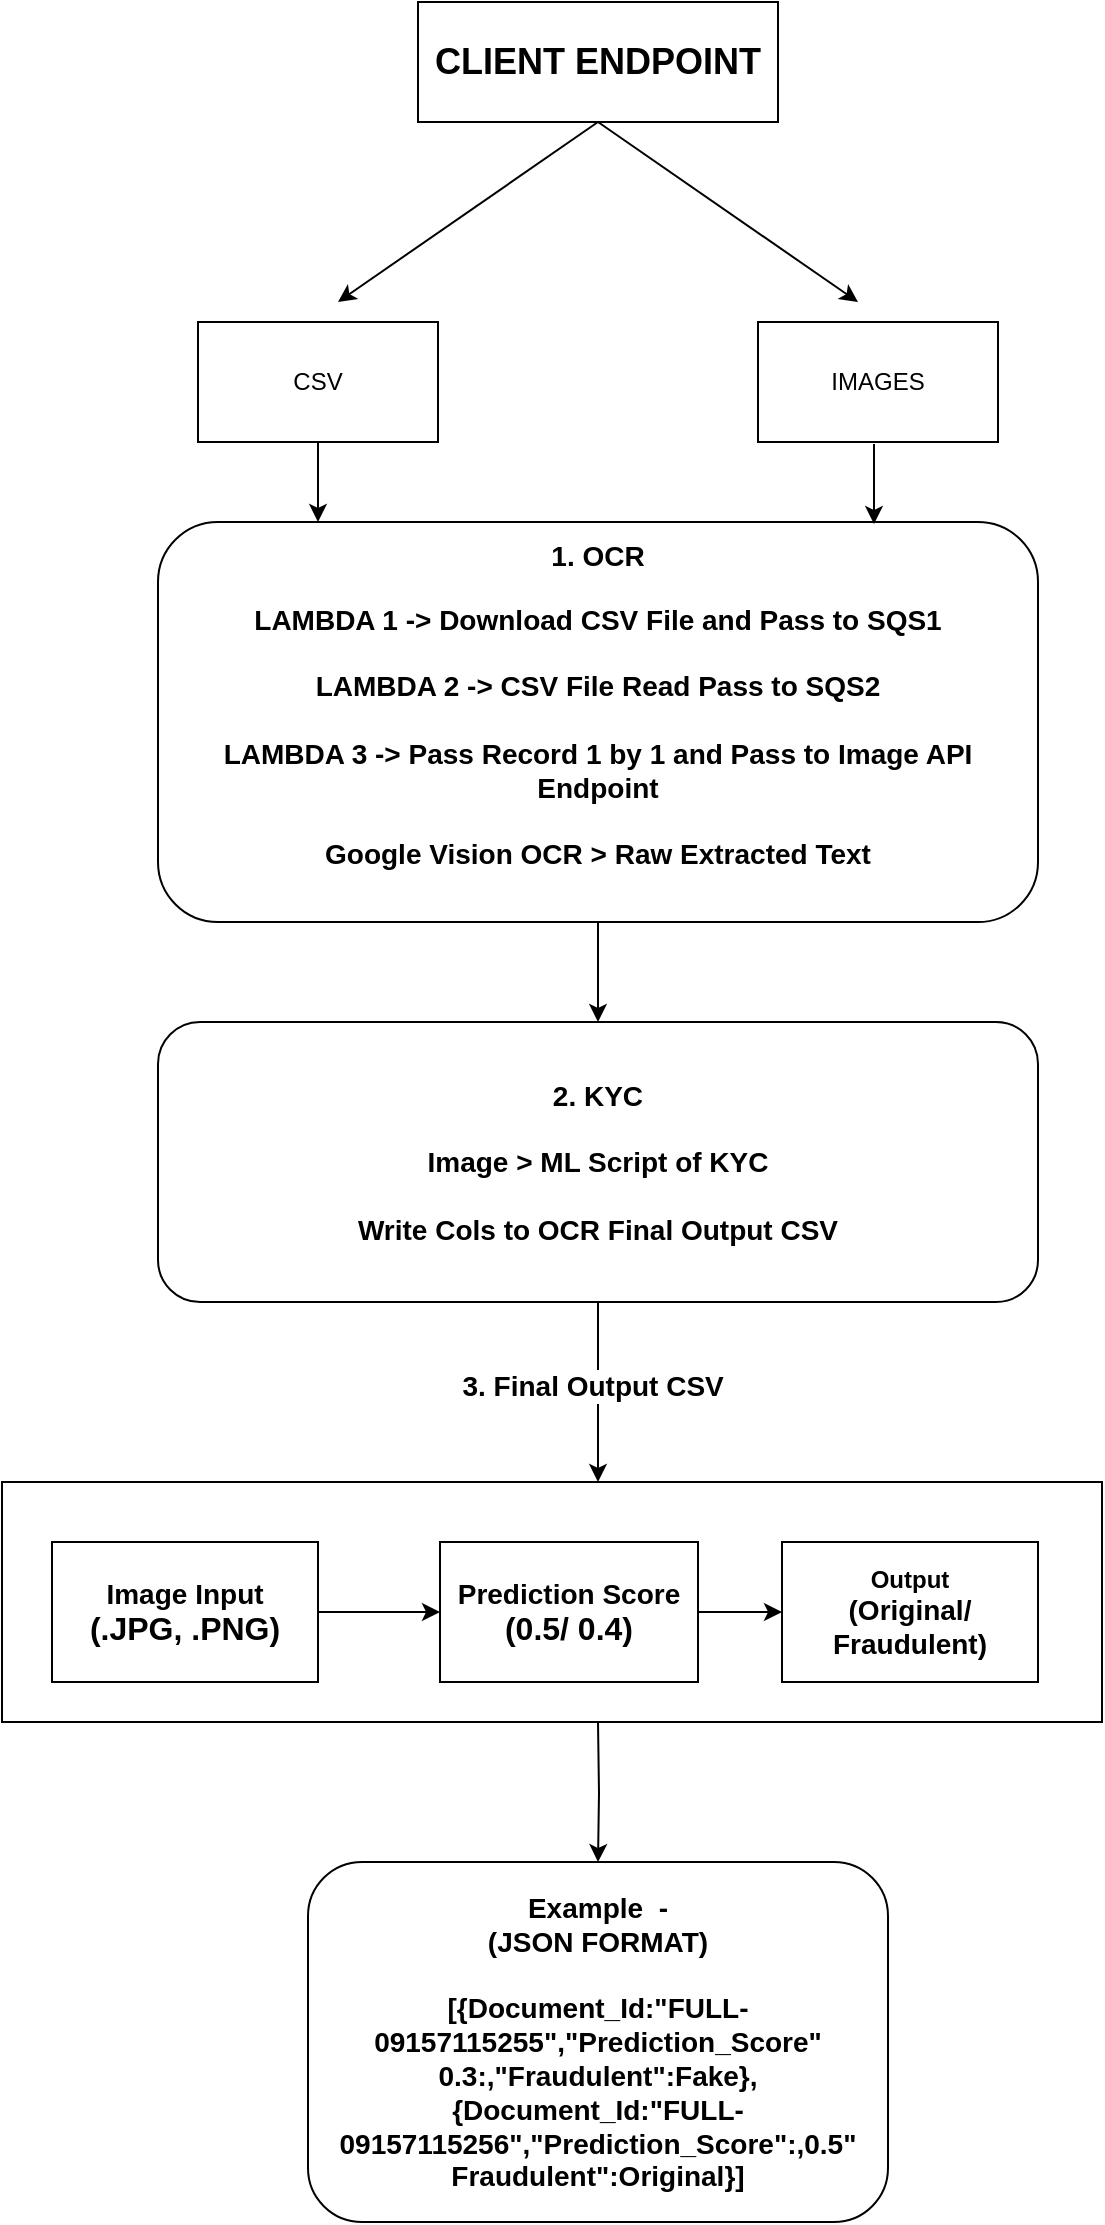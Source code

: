 <mxfile version="22.0.4" type="github">
  <diagram name="Page-1" id="dDQskJX8iZ86jDSLjyaD">
    <mxGraphModel dx="1434" dy="771" grid="1" gridSize="10" guides="1" tooltips="1" connect="1" arrows="1" fold="1" page="1" pageScale="1" pageWidth="827" pageHeight="1169" math="0" shadow="0">
      <root>
        <mxCell id="0" />
        <mxCell id="1" parent="0" />
        <mxCell id="NrULgkx6WS_fLRlhGDGL-13" value="" style="edgeStyle=orthogonalEdgeStyle;rounded=0;orthogonalLoop=1;jettySize=auto;html=1;" edge="1" parent="1" target="ShjVHFg7I0nuSI6PbSU3-16">
          <mxGeometry relative="1" as="geometry">
            <mxPoint x="400" y="880" as="sourcePoint" />
          </mxGeometry>
        </mxCell>
        <mxCell id="NrULgkx6WS_fLRlhGDGL-4" value="" style="rounded=0;whiteSpace=wrap;html=1;" vertex="1" parent="1">
          <mxGeometry x="102" y="760" width="550" height="120" as="geometry" />
        </mxCell>
        <mxCell id="YkBQX1AhAxlliPI_g7u4-1" value="&lt;h2&gt;CLIENT ENDPOINT&lt;/h2&gt;" style="rounded=0;whiteSpace=wrap;html=1;" parent="1" vertex="1">
          <mxGeometry x="310" y="20" width="180" height="60" as="geometry" />
        </mxCell>
        <mxCell id="YkBQX1AhAxlliPI_g7u4-2" value="" style="endArrow=classic;html=1;rounded=0;" parent="1" edge="1">
          <mxGeometry width="50" height="50" relative="1" as="geometry">
            <mxPoint x="400" y="80" as="sourcePoint" />
            <mxPoint x="270" y="170" as="targetPoint" />
          </mxGeometry>
        </mxCell>
        <mxCell id="YkBQX1AhAxlliPI_g7u4-4" value="" style="endArrow=classic;html=1;rounded=0;" parent="1" edge="1">
          <mxGeometry width="50" height="50" relative="1" as="geometry">
            <mxPoint x="400" y="80" as="sourcePoint" />
            <mxPoint x="530" y="170" as="targetPoint" />
          </mxGeometry>
        </mxCell>
        <mxCell id="ShjVHFg7I0nuSI6PbSU3-3" value="" style="edgeStyle=orthogonalEdgeStyle;rounded=0;orthogonalLoop=1;jettySize=auto;html=1;" parent="1" source="YkBQX1AhAxlliPI_g7u4-5" target="YkBQX1AhAxlliPI_g7u4-7" edge="1">
          <mxGeometry relative="1" as="geometry">
            <Array as="points">
              <mxPoint x="260" y="270" />
              <mxPoint x="260" y="270" />
            </Array>
          </mxGeometry>
        </mxCell>
        <mxCell id="YkBQX1AhAxlliPI_g7u4-5" value="CSV" style="rounded=0;whiteSpace=wrap;html=1;" parent="1" vertex="1">
          <mxGeometry x="200" y="180" width="120" height="60" as="geometry" />
        </mxCell>
        <mxCell id="YkBQX1AhAxlliPI_g7u4-6" value="IMAGES" style="rounded=0;whiteSpace=wrap;html=1;" parent="1" vertex="1">
          <mxGeometry x="480" y="180" width="120" height="60" as="geometry" />
        </mxCell>
        <mxCell id="RAYIBQayaERiTXWd_CFH-1" value="" style="edgeStyle=orthogonalEdgeStyle;rounded=0;orthogonalLoop=1;jettySize=auto;html=1;" parent="1" source="YkBQX1AhAxlliPI_g7u4-7" target="Iak-pNIgSSD7GhCGVcWT-4" edge="1">
          <mxGeometry relative="1" as="geometry" />
        </mxCell>
        <mxCell id="YkBQX1AhAxlliPI_g7u4-7" value="&lt;font style=&quot;&quot;&gt;&lt;b style=&quot;font-size: 14px;&quot;&gt;1. OCR&lt;br&gt;&lt;/b&gt;&lt;br&gt;&lt;b&gt;&lt;font style=&quot;font-size: 14px;&quot;&gt;LAMBDA 1 -&amp;gt; Download CSV File and Pass to SQS1&lt;br&gt;&lt;br&gt;LAMBDA 2 -&amp;gt; CSV File Read Pass to SQS2 &lt;br&gt;&lt;br&gt;LAMBDA 3 -&amp;gt; Pass Record 1 by 1 and Pass to Image API Endpoint &lt;br&gt;&lt;br&gt;Google Vision OCR &amp;gt; Raw Extracted Text&lt;/font&gt;&lt;/b&gt;&lt;br&gt;&lt;/font&gt;&lt;font style=&quot;&quot;&gt;&lt;div style=&quot;font-size: 14px;&quot;&gt;&lt;span style=&quot;background-color: initial;&quot;&gt;&lt;br&gt;&lt;/span&gt;&lt;/div&gt;&lt;/font&gt;" style="rounded=1;whiteSpace=wrap;html=1;align=center;" parent="1" vertex="1">
          <mxGeometry x="180" y="280" width="440" height="200" as="geometry" />
        </mxCell>
        <mxCell id="ShjVHFg7I0nuSI6PbSU3-6" value="" style="edgeStyle=orthogonalEdgeStyle;rounded=0;orthogonalLoop=1;jettySize=auto;html=1;entryX=0.5;entryY=0;entryDx=0;entryDy=0;" parent="1" source="Iak-pNIgSSD7GhCGVcWT-4" edge="1">
          <mxGeometry relative="1" as="geometry">
            <mxPoint x="400" y="760" as="targetPoint" />
          </mxGeometry>
        </mxCell>
        <mxCell id="ShjVHFg7I0nuSI6PbSU3-8" value="&lt;font style=&quot;font-size: 14px;&quot;&gt;&lt;b&gt;3. Final Output CSV&amp;nbsp;&lt;/b&gt;&lt;/font&gt;" style="edgeLabel;html=1;align=center;verticalAlign=middle;resizable=0;points=[];" parent="ShjVHFg7I0nuSI6PbSU3-6" vertex="1" connectable="0">
          <mxGeometry x="-0.083" y="-1" relative="1" as="geometry">
            <mxPoint as="offset" />
          </mxGeometry>
        </mxCell>
        <mxCell id="Iak-pNIgSSD7GhCGVcWT-4" value="&lt;font style=&quot;font-size: 14px;&quot;&gt;&lt;b&gt;2. KYC&lt;br&gt;&lt;br&gt;Image &amp;gt; ML Script of KYC&lt;br&gt;&lt;br&gt;Write Cols to OCR Final Output CSV&lt;/b&gt;&lt;/font&gt;&lt;span style=&quot;font-size: 14px;&quot;&gt;&lt;b&gt;&lt;br&gt;&lt;/b&gt;&lt;/span&gt;" style="rounded=1;whiteSpace=wrap;html=1;align=center;" parent="1" vertex="1">
          <mxGeometry x="180" y="530" width="440" height="140" as="geometry" />
        </mxCell>
        <mxCell id="ShjVHFg7I0nuSI6PbSU3-4" value="" style="edgeStyle=orthogonalEdgeStyle;rounded=0;orthogonalLoop=1;jettySize=auto;html=1;" parent="1" edge="1">
          <mxGeometry relative="1" as="geometry">
            <mxPoint x="538" y="241" as="sourcePoint" />
            <mxPoint x="538" y="281" as="targetPoint" />
            <Array as="points">
              <mxPoint x="538" y="271" />
              <mxPoint x="538" y="271" />
            </Array>
          </mxGeometry>
        </mxCell>
        <mxCell id="ShjVHFg7I0nuSI6PbSU3-5" value="" style="whiteSpace=wrap;html=1;rounded=1;" parent="1" vertex="1">
          <mxGeometry x="340" y="790" width="120" as="geometry" />
        </mxCell>
        <mxCell id="ShjVHFg7I0nuSI6PbSU3-11" value="" style="edgeStyle=orthogonalEdgeStyle;rounded=0;orthogonalLoop=1;jettySize=auto;html=1;" parent="1" target="ShjVHFg7I0nuSI6PbSU3-10" edge="1">
          <mxGeometry relative="1" as="geometry">
            <mxPoint x="400" y="830" as="sourcePoint" />
          </mxGeometry>
        </mxCell>
        <mxCell id="ShjVHFg7I0nuSI6PbSU3-13" value="" style="edgeStyle=orthogonalEdgeStyle;rounded=0;orthogonalLoop=1;jettySize=auto;html=1;" parent="1" target="ShjVHFg7I0nuSI6PbSU3-12" edge="1">
          <mxGeometry relative="1" as="geometry">
            <mxPoint x="400" y="940" as="sourcePoint" />
          </mxGeometry>
        </mxCell>
        <mxCell id="ShjVHFg7I0nuSI6PbSU3-17" value="" style="edgeStyle=orthogonalEdgeStyle;rounded=0;orthogonalLoop=1;jettySize=auto;html=1;" parent="1" target="ShjVHFg7I0nuSI6PbSU3-16" edge="1">
          <mxGeometry relative="1" as="geometry">
            <mxPoint x="400" y="1040" as="sourcePoint" />
          </mxGeometry>
        </mxCell>
        <mxCell id="ShjVHFg7I0nuSI6PbSU3-16" value="&lt;font style=&quot;&quot;&gt;&lt;font style=&quot;font-size: 14px;&quot;&gt;&lt;b&gt;&lt;font style=&quot;&quot;&gt;Example&lt;/font&gt;&lt;/b&gt;&lt;b style=&quot;border-color: var(--border-color); background-color: rgb(255, 255, 255);&quot;&gt;&amp;nbsp;&lt;/b&gt;&lt;b&gt;&lt;font style=&quot;&quot;&gt;&amp;nbsp;-&lt;br&gt;(JSON FORMAT)&lt;br&gt;&lt;br&gt;[{Document_Id:&quot;FULL-09157115255&quot;,&quot;Prediction_Score&quot; 0.3:,&quot;Fraudulent&quot;:Fake},&lt;br&gt;&lt;/font&gt;{Document_Id:&quot;FULL-09157115256&quot;,&quot;Prediction_Score&quot;:,0.5&quot;&lt;br&gt;Fraudulent&quot;:Original}]&lt;/b&gt;&lt;/font&gt;&lt;br&gt;&lt;/font&gt;" style="rounded=1;whiteSpace=wrap;html=1;align=center;" parent="1" vertex="1">
          <mxGeometry x="255" y="950" width="290" height="180" as="geometry" />
        </mxCell>
        <mxCell id="NrULgkx6WS_fLRlhGDGL-11" value="" style="edgeStyle=orthogonalEdgeStyle;rounded=0;orthogonalLoop=1;jettySize=auto;html=1;" edge="1" parent="1" source="NrULgkx6WS_fLRlhGDGL-6" target="NrULgkx6WS_fLRlhGDGL-7">
          <mxGeometry relative="1" as="geometry" />
        </mxCell>
        <mxCell id="NrULgkx6WS_fLRlhGDGL-6" value="&lt;div&gt;&lt;b&gt;&lt;font style=&quot;font-size: 14px;&quot;&gt;Image Input&lt;/font&gt;&lt;/b&gt;&lt;/div&gt;&lt;div&gt;&lt;b&gt;&lt;font size=&quot;3&quot;&gt;(.JPG, .PNG)&lt;/font&gt;&lt;/b&gt;&lt;/div&gt;" style="rounded=0;whiteSpace=wrap;html=1;" vertex="1" parent="1">
          <mxGeometry x="127" y="790" width="133" height="70" as="geometry" />
        </mxCell>
        <mxCell id="NrULgkx6WS_fLRlhGDGL-12" value="" style="edgeStyle=orthogonalEdgeStyle;rounded=0;orthogonalLoop=1;jettySize=auto;html=1;" edge="1" parent="1" source="NrULgkx6WS_fLRlhGDGL-7" target="NrULgkx6WS_fLRlhGDGL-9">
          <mxGeometry relative="1" as="geometry" />
        </mxCell>
        <mxCell id="NrULgkx6WS_fLRlhGDGL-7" value="&lt;div&gt;&lt;font style=&quot;font-size: 14px;&quot;&gt;&lt;b&gt;Prediction Score&lt;/b&gt;&lt;/font&gt;&lt;/div&gt;&lt;div&gt;&lt;font style=&quot;&quot; size=&quot;3&quot;&gt;&lt;b&gt;(0.5/ 0.4)&lt;/b&gt;&lt;/font&gt;&lt;/div&gt;" style="rounded=0;whiteSpace=wrap;html=1;" vertex="1" parent="1">
          <mxGeometry x="321" y="790" width="129" height="70" as="geometry" />
        </mxCell>
        <mxCell id="NrULgkx6WS_fLRlhGDGL-9" value="&lt;div&gt;&lt;b&gt;Output&lt;/b&gt;&lt;/div&gt;&lt;div&gt;&lt;span style=&quot;font-size: 14px;&quot;&gt;&lt;b&gt;(Original/ Fraudulent)&lt;/b&gt;&lt;/span&gt;&lt;/div&gt;" style="rounded=0;whiteSpace=wrap;html=1;" vertex="1" parent="1">
          <mxGeometry x="492" y="790" width="128" height="70" as="geometry" />
        </mxCell>
      </root>
    </mxGraphModel>
  </diagram>
</mxfile>
